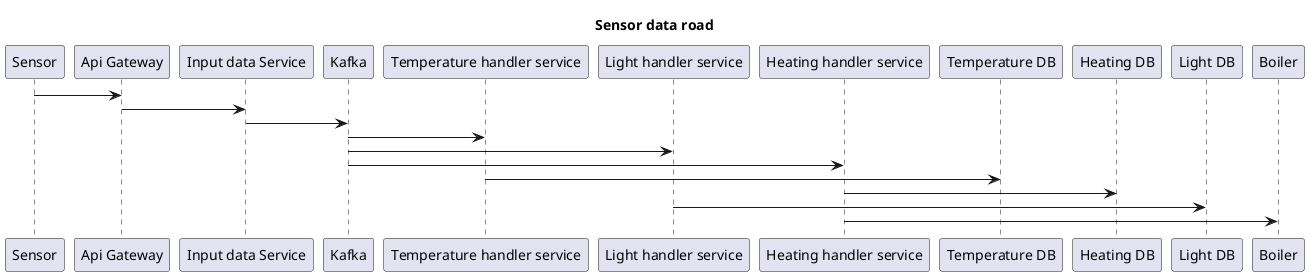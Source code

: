 @startuml

title Sensor data road

Sensor -> "Api Gateway"
"Api Gateway" -> "Input data Service"
"Input data Service" -> Kafka

Kafka -> "Temperature handler service"
Kafka -> "Light handler service"
Kafka -> "Heating handler service"


"Temperature handler service" -> "Temperature DB"
"Heating handler service" -> "Heating DB"
"Light handler service" -> "Light DB"

"Heating handler service" -> "Boiler"

@enduml
